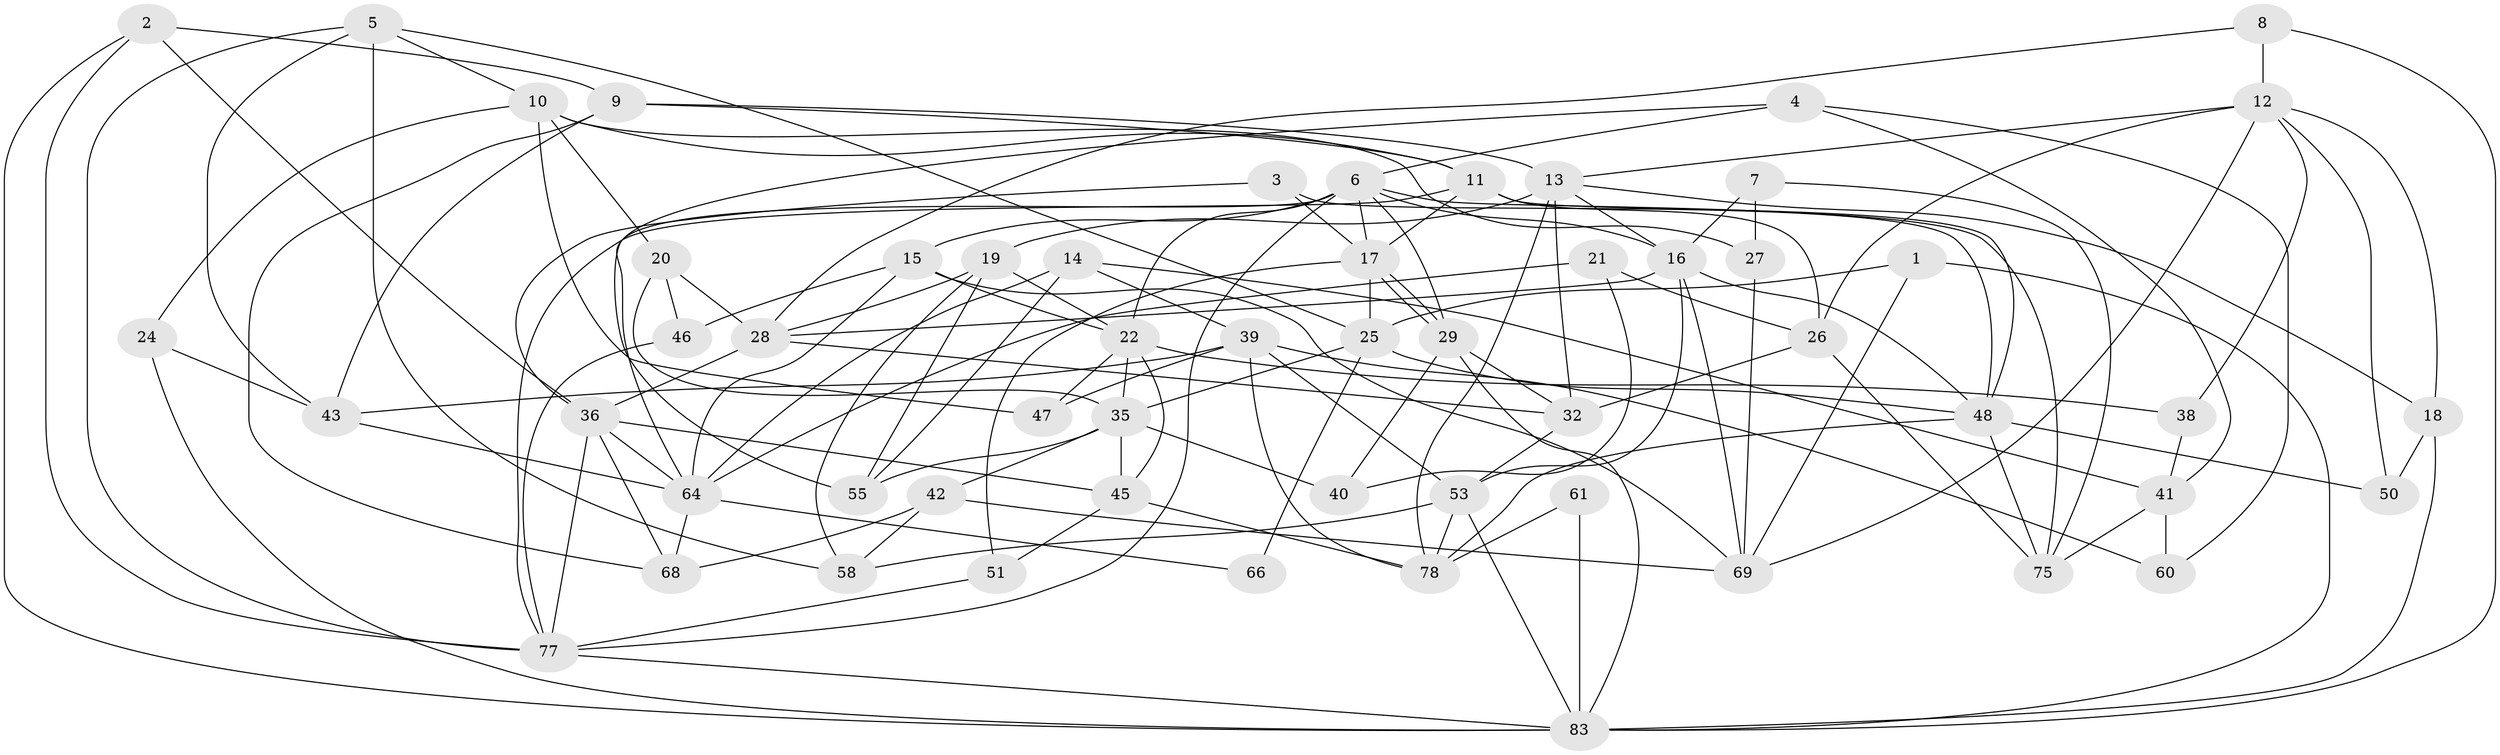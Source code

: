 // Generated by graph-tools (version 1.1) at 2025/52/02/27/25 19:52:02]
// undirected, 56 vertices, 138 edges
graph export_dot {
graph [start="1"]
  node [color=gray90,style=filled];
  1;
  2;
  3;
  4;
  5 [super="+59"];
  6 [super="+34"];
  7;
  8;
  9 [super="+73"];
  10 [super="+31"];
  11 [super="+23"];
  12 [super="+30"];
  13 [super="+33"];
  14;
  15;
  16 [super="+82"];
  17 [super="+79"];
  18 [super="+62"];
  19 [super="+72"];
  20 [super="+54"];
  21;
  22 [super="+85"];
  24;
  25 [super="+44"];
  26 [super="+37"];
  27;
  28 [super="+56"];
  29 [super="+52"];
  32;
  35 [super="+86"];
  36 [super="+87"];
  38;
  39 [super="+70"];
  40;
  41 [super="+71"];
  42;
  43 [super="+74"];
  45 [super="+57"];
  46;
  47;
  48 [super="+49"];
  50;
  51 [super="+63"];
  53 [super="+67"];
  55 [super="+76"];
  58;
  60;
  61;
  64 [super="+65"];
  66;
  68;
  69 [super="+81"];
  75;
  77 [super="+88"];
  78 [super="+80"];
  83 [super="+84"];
  1 -- 83;
  1 -- 25;
  1 -- 69;
  2 -- 83;
  2 -- 77;
  2 -- 9;
  2 -- 36;
  3 -- 48;
  3 -- 36;
  3 -- 17;
  4 -- 60;
  4 -- 41;
  4 -- 6;
  4 -- 55;
  5 -- 25;
  5 -- 58;
  5 -- 77;
  5 -- 10;
  5 -- 43;
  6 -- 17;
  6 -- 22;
  6 -- 75;
  6 -- 77;
  6 -- 15;
  6 -- 64;
  6 -- 29 [weight=2];
  6 -- 16;
  7 -- 16;
  7 -- 75;
  7 -- 27;
  8 -- 28;
  8 -- 12;
  8 -- 83;
  9 -- 68;
  9 -- 11;
  9 -- 13;
  9 -- 43;
  10 -- 20 [weight=2];
  10 -- 27;
  10 -- 24;
  10 -- 47;
  10 -- 11;
  11 -- 17;
  11 -- 48;
  11 -- 26;
  11 -- 77;
  12 -- 69;
  12 -- 18;
  12 -- 50;
  12 -- 38;
  12 -- 26;
  12 -- 13;
  13 -- 32;
  13 -- 19;
  13 -- 78;
  13 -- 16;
  13 -- 18;
  14 -- 41;
  14 -- 55;
  14 -- 64;
  14 -- 39;
  15 -- 22;
  15 -- 46;
  15 -- 64;
  15 -- 69;
  16 -- 53;
  16 -- 48;
  16 -- 28;
  16 -- 69;
  17 -- 29;
  17 -- 29;
  17 -- 51;
  17 -- 25;
  18 -- 83;
  18 -- 50;
  19 -- 22;
  19 -- 58;
  19 -- 28;
  19 -- 55;
  20 -- 35;
  20 -- 28;
  20 -- 46;
  21 -- 26;
  21 -- 40;
  21 -- 64;
  22 -- 35 [weight=2];
  22 -- 38;
  22 -- 45;
  22 -- 47;
  24 -- 43;
  24 -- 83;
  25 -- 48 [weight=2];
  25 -- 66;
  25 -- 35;
  26 -- 32;
  26 -- 75;
  27 -- 69;
  28 -- 32;
  28 -- 36;
  29 -- 83;
  29 -- 32;
  29 -- 40;
  32 -- 53;
  35 -- 42;
  35 -- 40;
  35 -- 55 [weight=2];
  35 -- 45;
  36 -- 45;
  36 -- 64;
  36 -- 68;
  36 -- 77;
  38 -- 41;
  39 -- 43;
  39 -- 47;
  39 -- 60;
  39 -- 78;
  39 -- 53;
  41 -- 60;
  41 -- 75;
  42 -- 68;
  42 -- 58;
  42 -- 69;
  43 -- 64;
  45 -- 78;
  45 -- 51;
  46 -- 77;
  48 -- 50;
  48 -- 75;
  48 -- 78;
  51 -- 77;
  53 -- 58;
  53 -- 78;
  53 -- 83;
  61 -- 78;
  61 -- 83;
  64 -- 66;
  64 -- 68;
  77 -- 83;
}
